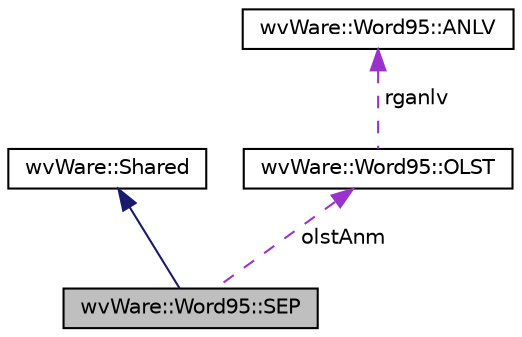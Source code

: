 digraph "wvWare::Word95::SEP"
{
  edge [fontname="Helvetica",fontsize="10",labelfontname="Helvetica",labelfontsize="10"];
  node [fontname="Helvetica",fontsize="10",shape=record];
  Node2 [label="wvWare::Word95::SEP",height=0.2,width=0.4,color="black", fillcolor="grey75", style="filled", fontcolor="black"];
  Node3 -> Node2 [dir="back",color="midnightblue",fontsize="10",style="solid",fontname="Helvetica"];
  Node3 [label="wvWare::Shared",height=0.2,width=0.4,color="black", fillcolor="white", style="filled",URL="$classwv_ware_1_1_shared.html"];
  Node4 -> Node2 [dir="back",color="darkorchid3",fontsize="10",style="dashed",label=" olstAnm" ,fontname="Helvetica"];
  Node4 [label="wvWare::Word95::OLST",height=0.2,width=0.4,color="black", fillcolor="white", style="filled",URL="$structwv_ware_1_1_word95_1_1_o_l_s_t.html"];
  Node5 -> Node4 [dir="back",color="darkorchid3",fontsize="10",style="dashed",label=" rganlv" ,fontname="Helvetica"];
  Node5 [label="wvWare::Word95::ANLV",height=0.2,width=0.4,color="black", fillcolor="white", style="filled",URL="$structwv_ware_1_1_word95_1_1_a_n_l_v.html"];
}
